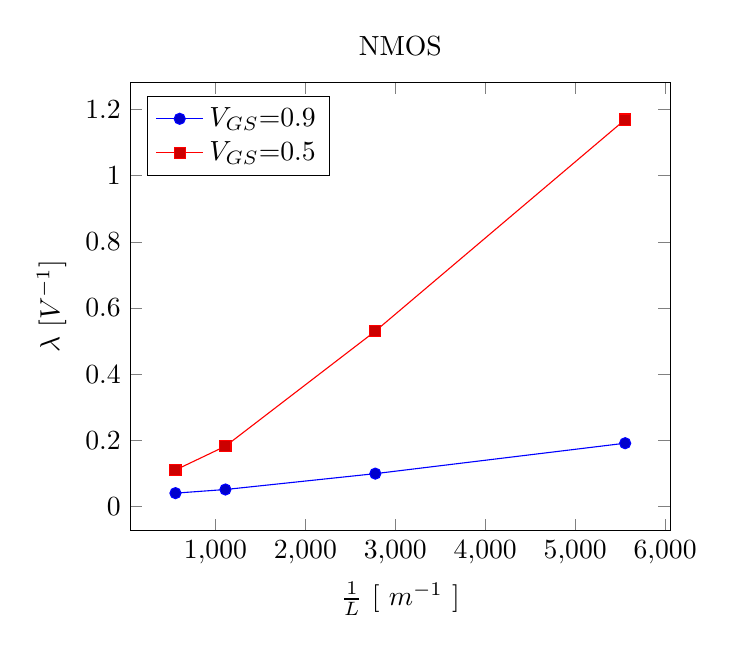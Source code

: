 
\begin{tikzpicture}
\begin{axis}[ 
xlabel=${1 \over L}$ $\lbrack$ $m^{-1}$ $\rbrack$, 
ylabel=$\lambda$ [$V^{-1}${]},
%grid=major,
legend entries={$V_{GS}$=0.9,$V_{GS}$=0.5},
legend pos=north west,
title=NMOS,
]
\addplot coordinates {
	(1/180e-6,0.191)
	(1/360e-6,0.099)
	(1/900e-6,0.051)
	(1/1800e-6,0.04)
};
\addplot coordinates {
	(1/180e-6,1.17)
	(1/360e-6,0.53)
	(1/900e-6,0.182)
	(1/1800e-6,0.11)
};

\end{axis}

\end{tikzpicture}